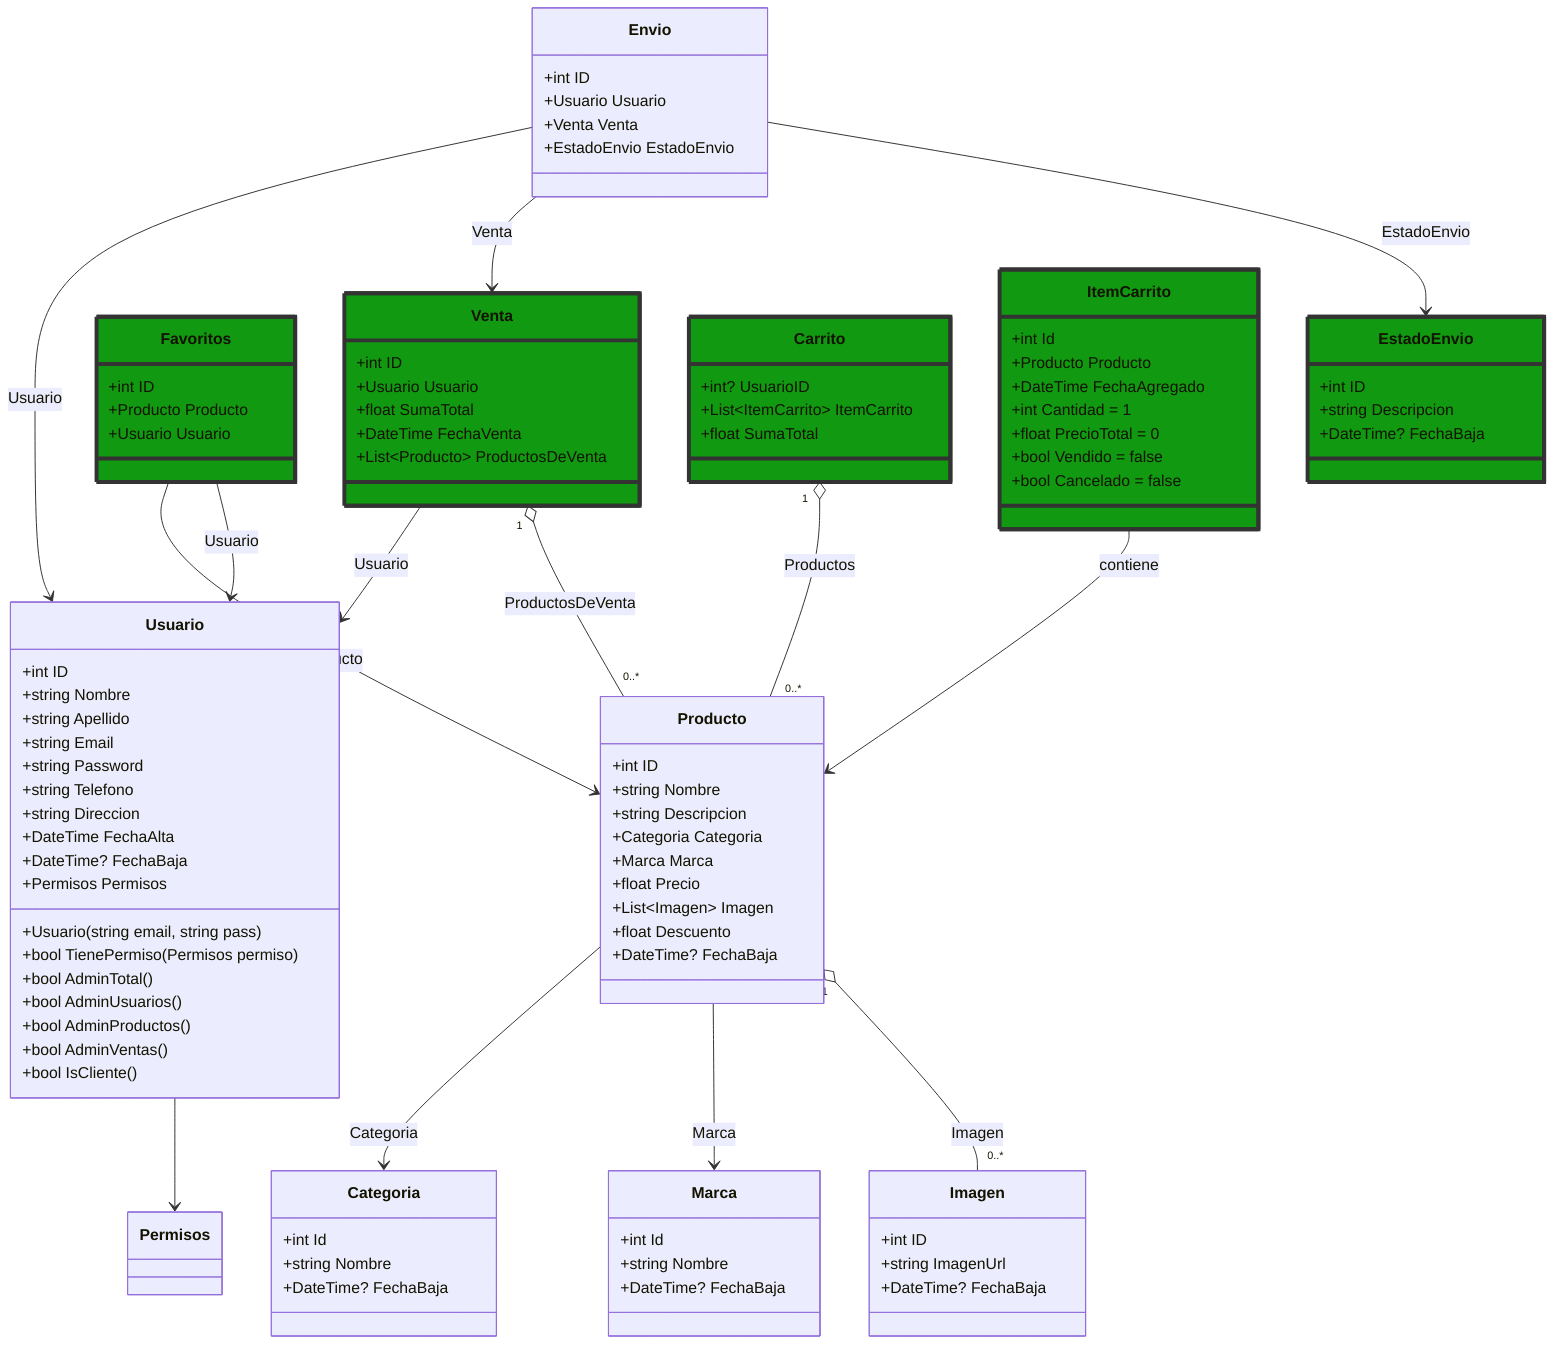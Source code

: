 classDiagram

    class Venta {
        +int ID
        +Usuario Usuario
        +float SumaTotal
        +DateTime FechaVenta
        +List~Producto~ ProductosDeVenta
    }

    class Usuario {
        +int ID
        +string Nombre
        +string Apellido
        +string Email
        +string Password
        +string Telefono
        +string Direccion
        +DateTime FechaAlta
        +DateTime? FechaBaja
        +Permisos Permisos
        +Usuario(string email, string pass)
        +bool TienePermiso(Permisos permiso)
        +bool AdminTotal()
        +bool AdminUsuarios()
        +bool AdminProductos()
        +bool AdminVentas()
        +bool IsCliente()
    }
    
    class Producto {
        +int ID
        +string Nombre
        +string Descripcion
        +Categoria Categoria
        +Marca Marca
        +float Precio
        +List~Imagen~ Imagen
        +float Descuento
        +DateTime? FechaBaja
    }

    class Marca {
        +int Id
        +string Nombre
        +DateTime? FechaBaja
    }

    class Imagen {
        +int ID
        +string ImagenUrl
        +DateTime? FechaBaja
    }

    class Favoritos {
        +int ID
        +Producto Producto
        +Usuario Usuario
    }

    class EstadoEnvio {
        +int ID
        +string Descripcion
        +DateTime? FechaBaja
    }

    class Envio {
        +int ID
        +Usuario Usuario
        +Venta Venta
        +EstadoEnvio EstadoEnvio
    }

    class Categoria {
        +int Id
        +string Nombre
        +DateTime? FechaBaja
    }

    class Carrito {
        +int? UsuarioID
        +List~ItemCarrito~ ItemCarrito
        +float SumaTotal
    } 



	class ItemCarrito {
        +int Id
        +Producto Producto
        +DateTime FechaAgregado
        +int Cantidad = 1
        +float PrecioTotal = 0
        +bool Vendido = false
        +bool Cancelado = false
    }

    ItemCarrito --> Producto : contiene
    Venta --> Usuario : Usuario
    Venta "1" o-- "0..*" Producto : ProductosDeVenta
    Producto --> Categoria : Categoria
    Producto --> Marca : Marca
    Producto "1" o-- "0..*" Imagen : Imagen
    Favoritos --> Producto : Producto
    Favoritos --> Usuario : Usuario
    Envio --> Usuario : Usuario
    Envio --> Venta : Venta
    Envio --> EstadoEnvio : EstadoEnvio
    Usuario --> Permisos
    Carrito "1" o-- "0..*" Producto : Productos

    cssClass "Carrito,ItemCarrito,Favoritos,Venta,EstadoEnvio" green

    classDef green fill:#191,stroke:#333,stroke-width:4px;